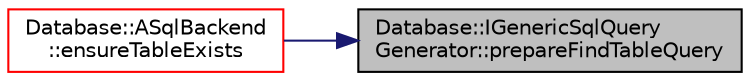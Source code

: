 digraph "Database::IGenericSqlQueryGenerator::prepareFindTableQuery"
{
 // LATEX_PDF_SIZE
  edge [fontname="Helvetica",fontsize="10",labelfontname="Helvetica",labelfontsize="10"];
  node [fontname="Helvetica",fontsize="10",shape=record];
  rankdir="RL";
  Node1 [label="Database::IGenericSqlQuery\lGenerator::prepareFindTableQuery",height=0.2,width=0.4,color="black", fillcolor="grey75", style="filled", fontcolor="black",tooltip=" "];
  Node1 -> Node2 [dir="back",color="midnightblue",fontsize="10",style="solid",fontname="Helvetica"];
  Node2 [label="Database::ASqlBackend\l::ensureTableExists",height=0.2,width=0.4,color="red", fillcolor="white", style="filled",URL="$class_database_1_1_a_sql_backend.html#a6b163257b1e7f0027236542016baf8a6",tooltip="Make sure given table exists in database."];
}
